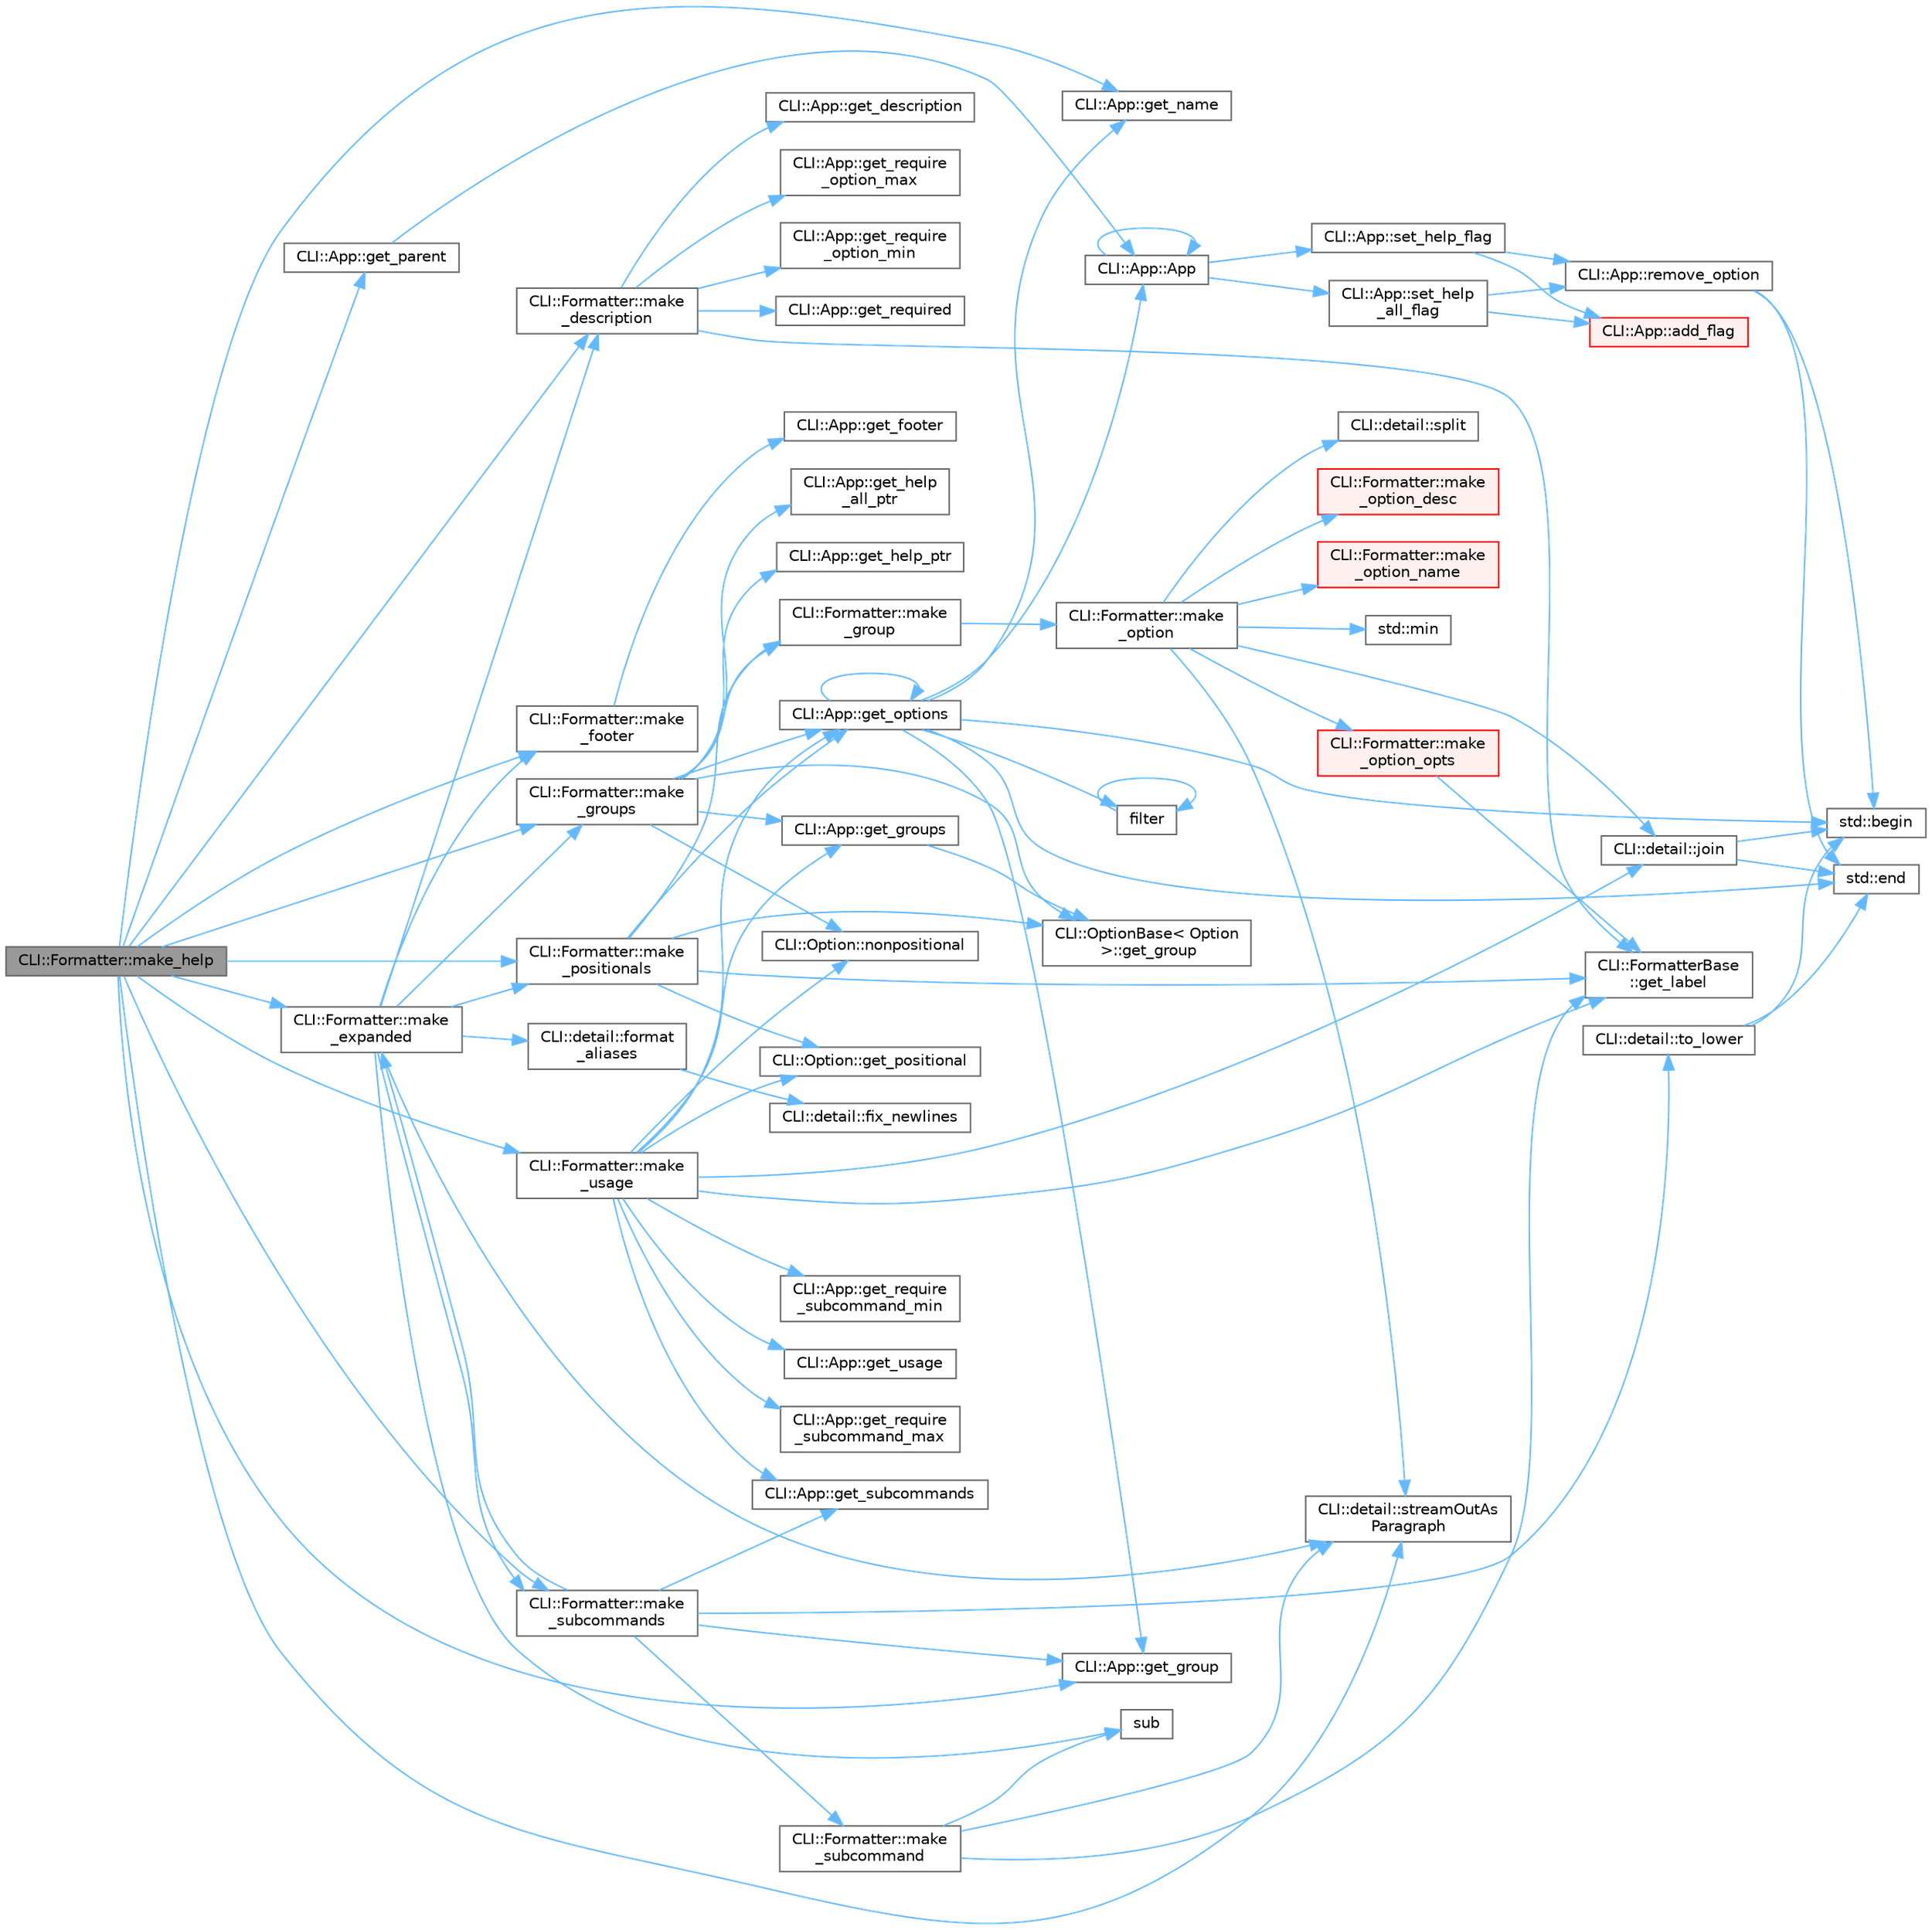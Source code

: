 digraph "CLI::Formatter::make_help"
{
 // LATEX_PDF_SIZE
  bgcolor="transparent";
  edge [fontname=Helvetica,fontsize=10,labelfontname=Helvetica,labelfontsize=10];
  node [fontname=Helvetica,fontsize=10,shape=box,height=0.2,width=0.4];
  rankdir="LR";
  Node1 [id="Node000001",label="CLI::Formatter::make_help",height=0.2,width=0.4,color="gray40", fillcolor="grey60", style="filled", fontcolor="black",tooltip="This puts everything together"];
  Node1 -> Node2 [id="edge1_Node000001_Node000002",color="steelblue1",style="solid",tooltip=" "];
  Node2 [id="Node000002",label="CLI::App::get_group",height=0.2,width=0.4,color="grey40", fillcolor="white", style="filled",URL="$class_c_l_i_1_1_app.html#ac1058e542c8b26a4246a77118d70aef5",tooltip="Get the group of this subcommand"];
  Node1 -> Node3 [id="edge2_Node000001_Node000003",color="steelblue1",style="solid",tooltip=" "];
  Node3 [id="Node000003",label="CLI::App::get_name",height=0.2,width=0.4,color="grey40", fillcolor="white", style="filled",URL="$class_c_l_i_1_1_app.html#af49a4f4b6c019a65a10b3c1bd830a1f8",tooltip="Get the name of the current app"];
  Node1 -> Node4 [id="edge3_Node000001_Node000004",color="steelblue1",style="solid",tooltip=" "];
  Node4 [id="Node000004",label="CLI::App::get_parent",height=0.2,width=0.4,color="grey40", fillcolor="white", style="filled",URL="$class_c_l_i_1_1_app.html#a5f31177cf639f148d3a315861ff6ca5c",tooltip="Get the parent of this subcommand (or nullptr if main app)"];
  Node4 -> Node5 [id="edge4_Node000004_Node000005",color="steelblue1",style="solid",tooltip=" "];
  Node5 [id="Node000005",label="CLI::App::App",height=0.2,width=0.4,color="grey40", fillcolor="white", style="filled",URL="$class_c_l_i_1_1_app.html#a8f5ebc36dcdff351cce50e3d3b89974f",tooltip="Special private constructor for subcommand"];
  Node5 -> Node5 [id="edge5_Node000005_Node000005",color="steelblue1",style="solid",tooltip=" "];
  Node5 -> Node6 [id="edge6_Node000005_Node000006",color="steelblue1",style="solid",tooltip=" "];
  Node6 [id="Node000006",label="CLI::App::set_help\l_all_flag",height=0.2,width=0.4,color="grey40", fillcolor="white", style="filled",URL="$class_c_l_i_1_1_app.html#af73694f6a3cc42e29e7274b77fdb5720",tooltip="Set a help all flag, replaced the existing one if present"];
  Node6 -> Node7 [id="edge7_Node000006_Node000007",color="steelblue1",style="solid",tooltip=" "];
  Node7 [id="Node000007",label="CLI::App::add_flag",height=0.2,width=0.4,color="red", fillcolor="#FFF0F0", style="filled",URL="$class_c_l_i_1_1_app.html#a5fef22317a182fa5db1d7b1af4c89c68",tooltip="Add a flag with no description or variable assignment"];
  Node6 -> Node91 [id="edge8_Node000006_Node000091",color="steelblue1",style="solid",tooltip=" "];
  Node91 [id="Node000091",label="CLI::App::remove_option",height=0.2,width=0.4,color="grey40", fillcolor="white", style="filled",URL="$class_c_l_i_1_1_app.html#a8e09991d2a23ae48aff139c8eda5f6c7",tooltip="Removes an option from the App. Takes an option pointer. Returns true if found and removed."];
  Node91 -> Node10 [id="edge9_Node000091_Node000010",color="steelblue1",style="solid",tooltip=" "];
  Node10 [id="Node000010",label="std::begin",height=0.2,width=0.4,color="grey40", fillcolor="white", style="filled",URL="$namespacestd.html#aec76fc52a775d29bc4058c8e1405045a",tooltip=" "];
  Node91 -> Node11 [id="edge10_Node000091_Node000011",color="steelblue1",style="solid",tooltip=" "];
  Node11 [id="Node000011",label="std::end",height=0.2,width=0.4,color="grey40", fillcolor="white", style="filled",URL="$namespacestd.html#a35f71a4c49ddf38bb590177e3a4b2598",tooltip=" "];
  Node5 -> Node93 [id="edge11_Node000005_Node000093",color="steelblue1",style="solid",tooltip=" "];
  Node93 [id="Node000093",label="CLI::App::set_help_flag",height=0.2,width=0.4,color="grey40", fillcolor="white", style="filled",URL="$class_c_l_i_1_1_app.html#a0d5c8de603f1911aee549b649c68e083",tooltip="Set a help flag, replace the existing one if present"];
  Node93 -> Node7 [id="edge12_Node000093_Node000007",color="steelblue1",style="solid",tooltip=" "];
  Node93 -> Node91 [id="edge13_Node000093_Node000091",color="steelblue1",style="solid",tooltip=" "];
  Node1 -> Node94 [id="edge14_Node000001_Node000094",color="steelblue1",style="solid",tooltip=" "];
  Node94 [id="Node000094",label="CLI::Formatter::make\l_description",height=0.2,width=0.4,color="grey40", fillcolor="white", style="filled",URL="$class_c_l_i_1_1_formatter.html#ac74cd92603dfd527bf28712f420329cf",tooltip="This displays the description line"];
  Node94 -> Node95 [id="edge15_Node000094_Node000095",color="steelblue1",style="solid",tooltip=" "];
  Node95 [id="Node000095",label="CLI::App::get_description",height=0.2,width=0.4,color="grey40", fillcolor="white", style="filled",URL="$class_c_l_i_1_1_app.html#aea5b9c25368e0013c5e0e4ba96e42251",tooltip="Get the app or subcommand description"];
  Node94 -> Node96 [id="edge16_Node000094_Node000096",color="steelblue1",style="solid",tooltip=" "];
  Node96 [id="Node000096",label="CLI::FormatterBase\l::get_label",height=0.2,width=0.4,color="grey40", fillcolor="white", style="filled",URL="$class_c_l_i_1_1_formatter_base.html#a54964b2d7823ac3f396c8c75c4c05fb6",tooltip="Get the current value of a name (REQUIRED, etc.)"];
  Node94 -> Node97 [id="edge17_Node000094_Node000097",color="steelblue1",style="solid",tooltip=" "];
  Node97 [id="Node000097",label="CLI::App::get_require\l_option_max",height=0.2,width=0.4,color="grey40", fillcolor="white", style="filled",URL="$class_c_l_i_1_1_app.html#a7bdf333b23a1e4b6bb6ce2ed57b19fb9",tooltip="Get the required max option value"];
  Node94 -> Node98 [id="edge18_Node000094_Node000098",color="steelblue1",style="solid",tooltip=" "];
  Node98 [id="Node000098",label="CLI::App::get_require\l_option_min",height=0.2,width=0.4,color="grey40", fillcolor="white", style="filled",URL="$class_c_l_i_1_1_app.html#aafb98fc2ecd7dae93edfe7c4d9f8f8dd",tooltip="Get the required min option value"];
  Node94 -> Node99 [id="edge19_Node000094_Node000099",color="steelblue1",style="solid",tooltip=" "];
  Node99 [id="Node000099",label="CLI::App::get_required",height=0.2,width=0.4,color="grey40", fillcolor="white", style="filled",URL="$class_c_l_i_1_1_app.html#a9c23181aac9cc4f601e5212c6e7b3ad1",tooltip="Get the status of required"];
  Node1 -> Node100 [id="edge20_Node000001_Node000100",color="steelblue1",style="solid",tooltip=" "];
  Node100 [id="Node000100",label="CLI::Formatter::make\l_expanded",height=0.2,width=0.4,color="grey40", fillcolor="white", style="filled",URL="$class_c_l_i_1_1_formatter.html#a32055de4097df7f57da00ea7f427d201",tooltip="This prints out a subcommand in help-all"];
  Node100 -> Node101 [id="edge21_Node000100_Node000101",color="steelblue1",style="solid",tooltip=" "];
  Node101 [id="Node000101",label="CLI::detail::format\l_aliases",height=0.2,width=0.4,color="grey40", fillcolor="white", style="filled",URL="$namespace_c_l_i_1_1detail.html#ac1c41ac7dd2dbc764dddaf59b5e97d80",tooltip="Print subcommand aliases"];
  Node101 -> Node102 [id="edge22_Node000101_Node000102",color="steelblue1",style="solid",tooltip=" "];
  Node102 [id="Node000102",label="CLI::detail::fix_newlines",height=0.2,width=0.4,color="grey40", fillcolor="white", style="filled",URL="$namespace_c_l_i_1_1detail.html#a0bb56c1837f1f550644f764dda001255",tooltip=" "];
  Node100 -> Node94 [id="edge23_Node000100_Node000094",color="steelblue1",style="solid",tooltip=" "];
  Node100 -> Node103 [id="edge24_Node000100_Node000103",color="steelblue1",style="solid",tooltip=" "];
  Node103 [id="Node000103",label="CLI::Formatter::make\l_footer",height=0.2,width=0.4,color="grey40", fillcolor="white", style="filled",URL="$class_c_l_i_1_1_formatter.html#a7f7a77cd112d6c279ac1175a8ebd3e6d",tooltip="This prints out all the groups of options"];
  Node103 -> Node104 [id="edge25_Node000103_Node000104",color="steelblue1",style="solid",tooltip=" "];
  Node104 [id="Node000104",label="CLI::App::get_footer",height=0.2,width=0.4,color="grey40", fillcolor="white", style="filled",URL="$class_c_l_i_1_1_app.html#a5192429632c8cd56674e0ccdc1a8d0bd",tooltip="Generate and return the footer."];
  Node100 -> Node105 [id="edge26_Node000100_Node000105",color="steelblue1",style="solid",tooltip=" "];
  Node105 [id="Node000105",label="CLI::Formatter::make\l_groups",height=0.2,width=0.4,color="grey40", fillcolor="white", style="filled",URL="$class_c_l_i_1_1_formatter.html#a19cff35f1e11d0322cafc9dc7a0cdc6a",tooltip="This prints out all the groups of options"];
  Node105 -> Node82 [id="edge27_Node000105_Node000082",color="steelblue1",style="solid",tooltip=" "];
  Node82 [id="Node000082",label="CLI::OptionBase\< Option\l \>::get_group",height=0.2,width=0.4,color="grey40", fillcolor="white", style="filled",URL="$class_c_l_i_1_1_option_base.html#aeb86193da05c10a12814ce45d2d16e0d",tooltip=" "];
  Node105 -> Node106 [id="edge28_Node000105_Node000106",color="steelblue1",style="solid",tooltip=" "];
  Node106 [id="Node000106",label="CLI::App::get_groups",height=0.2,width=0.4,color="grey40", fillcolor="white", style="filled",URL="$class_c_l_i_1_1_app.html#aa2b6c37cf80e0535023703f8750502b2",tooltip="Get the groups available directly from this option (in order)"];
  Node106 -> Node82 [id="edge29_Node000106_Node000082",color="steelblue1",style="solid",tooltip=" "];
  Node105 -> Node107 [id="edge30_Node000105_Node000107",color="steelblue1",style="solid",tooltip=" "];
  Node107 [id="Node000107",label="CLI::App::get_help\l_all_ptr",height=0.2,width=0.4,color="grey40", fillcolor="white", style="filled",URL="$class_c_l_i_1_1_app.html#a55101fd7a6a2408b099b03b52f6f122e",tooltip="Get a pointer to the help all flag. (const)"];
  Node105 -> Node108 [id="edge31_Node000105_Node000108",color="steelblue1",style="solid",tooltip=" "];
  Node108 [id="Node000108",label="CLI::App::get_help_ptr",height=0.2,width=0.4,color="grey40", fillcolor="white", style="filled",URL="$class_c_l_i_1_1_app.html#a4720d5ded12ab00d3aa76bd195ad92be",tooltip="Get a pointer to the help flag."];
  Node105 -> Node109 [id="edge32_Node000105_Node000109",color="steelblue1",style="solid",tooltip=" "];
  Node109 [id="Node000109",label="CLI::App::get_options",height=0.2,width=0.4,color="grey40", fillcolor="white", style="filled",URL="$class_c_l_i_1_1_app.html#ad646b54ad750e4218b60603db85341e9",tooltip="Get the list of options (user facing function, so returns raw pointers), has optional filter function"];
  Node109 -> Node5 [id="edge33_Node000109_Node000005",color="steelblue1",style="solid",tooltip=" "];
  Node109 -> Node10 [id="edge34_Node000109_Node000010",color="steelblue1",style="solid",tooltip=" "];
  Node109 -> Node11 [id="edge35_Node000109_Node000011",color="steelblue1",style="solid",tooltip=" "];
  Node109 -> Node110 [id="edge36_Node000109_Node000110",color="steelblue1",style="solid",tooltip=" "];
  Node110 [id="Node000110",label="filter",height=0.2,width=0.4,color="grey40", fillcolor="white", style="filled",URL="$spine-cocos2dx_8cpp.html#ae976ff2ddeccb72b53e8f53775044589",tooltip=" "];
  Node110 -> Node110 [id="edge37_Node000110_Node000110",color="steelblue1",style="solid",tooltip=" "];
  Node109 -> Node2 [id="edge38_Node000109_Node000002",color="steelblue1",style="solid",tooltip=" "];
  Node109 -> Node3 [id="edge39_Node000109_Node000003",color="steelblue1",style="solid",tooltip=" "];
  Node109 -> Node109 [id="edge40_Node000109_Node000109",color="steelblue1",style="solid",tooltip=" "];
  Node105 -> Node111 [id="edge41_Node000105_Node000111",color="steelblue1",style="solid",tooltip=" "];
  Node111 [id="Node000111",label="CLI::Formatter::make\l_group",height=0.2,width=0.4,color="grey40", fillcolor="white", style="filled",URL="$class_c_l_i_1_1_formatter.html#a7437125efe9b3516a3313547b31f813e",tooltip=" "];
  Node111 -> Node112 [id="edge42_Node000111_Node000112",color="steelblue1",style="solid",tooltip=" "];
  Node112 [id="Node000112",label="CLI::Formatter::make\l_option",height=0.2,width=0.4,color="grey40", fillcolor="white", style="filled",URL="$class_c_l_i_1_1_formatter.html#a7d6158cbbc596fd87cecb0601196b054",tooltip="This prints out an option help line, either positional or optional form"];
  Node112 -> Node85 [id="edge43_Node000112_Node000085",color="steelblue1",style="solid",tooltip=" "];
  Node85 [id="Node000085",label="CLI::detail::join",height=0.2,width=0.4,color="grey40", fillcolor="white", style="filled",URL="$namespace_c_l_i_1_1detail.html#ab351f13ec104e2cba19ec6baf4a552f6",tooltip="Simple function to join a string"];
  Node85 -> Node10 [id="edge44_Node000085_Node000010",color="steelblue1",style="solid",tooltip=" "];
  Node85 -> Node11 [id="edge45_Node000085_Node000011",color="steelblue1",style="solid",tooltip=" "];
  Node112 -> Node113 [id="edge46_Node000112_Node000113",color="steelblue1",style="solid",tooltip=" "];
  Node113 [id="Node000113",label="CLI::Formatter::make\l_option_desc",height=0.2,width=0.4,color="red", fillcolor="#FFF0F0", style="filled",URL="$class_c_l_i_1_1_formatter.html#acb3da9c5d8c3637b915987abd1599734",tooltip="This is the description. Default: Right column, on new line if left column too large"];
  Node112 -> Node115 [id="edge47_Node000112_Node000115",color="steelblue1",style="solid",tooltip=" "];
  Node115 [id="Node000115",label="CLI::Formatter::make\l_option_name",height=0.2,width=0.4,color="red", fillcolor="#FFF0F0", style="filled",URL="$class_c_l_i_1_1_formatter.html#a1f9291269b6daf74361222e1149c1afb",tooltip="This is the name part of an option, Default: left column"];
  Node112 -> Node116 [id="edge48_Node000112_Node000116",color="steelblue1",style="solid",tooltip=" "];
  Node116 [id="Node000116",label="CLI::Formatter::make\l_option_opts",height=0.2,width=0.4,color="red", fillcolor="#FFF0F0", style="filled",URL="$class_c_l_i_1_1_formatter.html#aea58f88b1c39121b81540c0685439a93",tooltip="This is the options part of the name, Default: combined into left column"];
  Node116 -> Node96 [id="edge49_Node000116_Node000096",color="steelblue1",style="solid",tooltip=" "];
  Node112 -> Node129 [id="edge50_Node000112_Node000129",color="steelblue1",style="solid",tooltip=" "];
  Node129 [id="Node000129",label="std::min",height=0.2,width=0.4,color="grey40", fillcolor="white", style="filled",URL="$namespacestd.html#ac7b9885417769949d76890454b6d072e",tooltip=" "];
  Node112 -> Node130 [id="edge51_Node000112_Node000130",color="steelblue1",style="solid",tooltip=" "];
  Node130 [id="Node000130",label="CLI::detail::split",height=0.2,width=0.4,color="grey40", fillcolor="white", style="filled",URL="$namespace_c_l_i_1_1detail.html#a51c7de56768f2801b0cf95f247b01f06",tooltip="Split a string by a delim"];
  Node112 -> Node131 [id="edge52_Node000112_Node000131",color="steelblue1",style="solid",tooltip=" "];
  Node131 [id="Node000131",label="CLI::detail::streamOutAs\lParagraph",height=0.2,width=0.4,color="grey40", fillcolor="white", style="filled",URL="$namespace_c_l_i_1_1detail.html#aba8acb69d3f42ae2270f4fba2d5deb44",tooltip=" "];
  Node105 -> Node132 [id="edge53_Node000105_Node000132",color="steelblue1",style="solid",tooltip=" "];
  Node132 [id="Node000132",label="CLI::Option::nonpositional",height=0.2,width=0.4,color="grey40", fillcolor="white", style="filled",URL="$class_c_l_i_1_1_option.html#a6208cfc282d4029741775092a4e9c52d",tooltip="True if option has at least one non-positional name"];
  Node100 -> Node133 [id="edge54_Node000100_Node000133",color="steelblue1",style="solid",tooltip=" "];
  Node133 [id="Node000133",label="CLI::Formatter::make\l_positionals",height=0.2,width=0.4,color="grey40", fillcolor="white", style="filled",URL="$class_c_l_i_1_1_formatter.html#aa1f17baeee2e2d6ab30297fe5faf8552",tooltip="This prints out just the positionals \"group\""];
  Node133 -> Node82 [id="edge55_Node000133_Node000082",color="steelblue1",style="solid",tooltip=" "];
  Node133 -> Node96 [id="edge56_Node000133_Node000096",color="steelblue1",style="solid",tooltip=" "];
  Node133 -> Node109 [id="edge57_Node000133_Node000109",color="steelblue1",style="solid",tooltip=" "];
  Node133 -> Node86 [id="edge58_Node000133_Node000086",color="steelblue1",style="solid",tooltip=" "];
  Node86 [id="Node000086",label="CLI::Option::get_positional",height=0.2,width=0.4,color="grey40", fillcolor="white", style="filled",URL="$class_c_l_i_1_1_option.html#a0f23a3a1ed7c5a47585117a4c9f27120",tooltip="True if the argument can be given directly"];
  Node133 -> Node111 [id="edge59_Node000133_Node000111",color="steelblue1",style="solid",tooltip=" "];
  Node100 -> Node134 [id="edge60_Node000100_Node000134",color="steelblue1",style="solid",tooltip=" "];
  Node134 [id="Node000134",label="CLI::Formatter::make\l_subcommands",height=0.2,width=0.4,color="grey40", fillcolor="white", style="filled",URL="$class_c_l_i_1_1_formatter.html#aaeb7e461f2e1afe437b53d4990cd3422",tooltip="This prints out all the subcommands"];
  Node134 -> Node2 [id="edge61_Node000134_Node000002",color="steelblue1",style="solid",tooltip=" "];
  Node134 -> Node135 [id="edge62_Node000134_Node000135",color="steelblue1",style="solid",tooltip=" "];
  Node135 [id="Node000135",label="CLI::App::get_subcommands",height=0.2,width=0.4,color="grey40", fillcolor="white", style="filled",URL="$class_c_l_i_1_1_app.html#acf060646654eaf47a4cf608f5e4d03b1",tooltip=" "];
  Node134 -> Node100 [id="edge63_Node000134_Node000100",color="steelblue1",style="solid",tooltip=" "];
  Node134 -> Node136 [id="edge64_Node000134_Node000136",color="steelblue1",style="solid",tooltip=" "];
  Node136 [id="Node000136",label="CLI::Formatter::make\l_subcommand",height=0.2,width=0.4,color="grey40", fillcolor="white", style="filled",URL="$class_c_l_i_1_1_formatter.html#a9f523ad9792c9c2231c974934c853a5a",tooltip="This prints out a subcommand"];
  Node136 -> Node96 [id="edge65_Node000136_Node000096",color="steelblue1",style="solid",tooltip=" "];
  Node136 -> Node131 [id="edge66_Node000136_Node000131",color="steelblue1",style="solid",tooltip=" "];
  Node136 -> Node137 [id="edge67_Node000136_Node000137",color="steelblue1",style="solid",tooltip=" "];
  Node137 [id="Node000137",label="sub",height=0.2,width=0.4,color="grey40", fillcolor="white", style="filled",URL="$svd__common_8h.html#abbcc1b1ba3de417b2c556b7a2f6d54f6",tooltip=" "];
  Node134 -> Node17 [id="edge68_Node000134_Node000017",color="steelblue1",style="solid",tooltip=" "];
  Node17 [id="Node000017",label="CLI::detail::to_lower",height=0.2,width=0.4,color="grey40", fillcolor="white", style="filled",URL="$namespace_c_l_i_1_1detail.html#ae83709ec148057ec53df4383645727e9",tooltip="Return a lower case version of a string"];
  Node17 -> Node10 [id="edge69_Node000017_Node000010",color="steelblue1",style="solid",tooltip=" "];
  Node17 -> Node11 [id="edge70_Node000017_Node000011",color="steelblue1",style="solid",tooltip=" "];
  Node100 -> Node131 [id="edge71_Node000100_Node000131",color="steelblue1",style="solid",tooltip=" "];
  Node100 -> Node137 [id="edge72_Node000100_Node000137",color="steelblue1",style="solid",tooltip=" "];
  Node1 -> Node103 [id="edge73_Node000001_Node000103",color="steelblue1",style="solid",tooltip=" "];
  Node1 -> Node105 [id="edge74_Node000001_Node000105",color="steelblue1",style="solid",tooltip=" "];
  Node1 -> Node133 [id="edge75_Node000001_Node000133",color="steelblue1",style="solid",tooltip=" "];
  Node1 -> Node134 [id="edge76_Node000001_Node000134",color="steelblue1",style="solid",tooltip=" "];
  Node1 -> Node138 [id="edge77_Node000001_Node000138",color="steelblue1",style="solid",tooltip=" "];
  Node138 [id="Node000138",label="CLI::Formatter::make\l_usage",height=0.2,width=0.4,color="grey40", fillcolor="white", style="filled",URL="$class_c_l_i_1_1_formatter.html#a1e9b2e813a3b17ba9d50277d557a3a9b",tooltip="This displays the usage line"];
  Node138 -> Node106 [id="edge78_Node000138_Node000106",color="steelblue1",style="solid",tooltip=" "];
  Node138 -> Node96 [id="edge79_Node000138_Node000096",color="steelblue1",style="solid",tooltip=" "];
  Node138 -> Node109 [id="edge80_Node000138_Node000109",color="steelblue1",style="solid",tooltip=" "];
  Node138 -> Node86 [id="edge81_Node000138_Node000086",color="steelblue1",style="solid",tooltip=" "];
  Node138 -> Node139 [id="edge82_Node000138_Node000139",color="steelblue1",style="solid",tooltip=" "];
  Node139 [id="Node000139",label="CLI::App::get_require\l_subcommand_max",height=0.2,width=0.4,color="grey40", fillcolor="white", style="filled",URL="$class_c_l_i_1_1_app.html#a425f5ffd4b15679a2d61c7e27f4837e2",tooltip="Get the required max subcommand value"];
  Node138 -> Node140 [id="edge83_Node000138_Node000140",color="steelblue1",style="solid",tooltip=" "];
  Node140 [id="Node000140",label="CLI::App::get_require\l_subcommand_min",height=0.2,width=0.4,color="grey40", fillcolor="white", style="filled",URL="$class_c_l_i_1_1_app.html#af0a6df4531c0faaf2f6443f0743f2fd5",tooltip="Get the required min subcommand value"];
  Node138 -> Node135 [id="edge84_Node000138_Node000135",color="steelblue1",style="solid",tooltip=" "];
  Node138 -> Node141 [id="edge85_Node000138_Node000141",color="steelblue1",style="solid",tooltip=" "];
  Node141 [id="Node000141",label="CLI::App::get_usage",height=0.2,width=0.4,color="grey40", fillcolor="white", style="filled",URL="$class_c_l_i_1_1_app.html#a1980f43743c6506199a5a4fbc0451ee3",tooltip="Generate and return the usage."];
  Node138 -> Node85 [id="edge86_Node000138_Node000085",color="steelblue1",style="solid",tooltip=" "];
  Node138 -> Node132 [id="edge87_Node000138_Node000132",color="steelblue1",style="solid",tooltip=" "];
  Node1 -> Node131 [id="edge88_Node000001_Node000131",color="steelblue1",style="solid",tooltip=" "];
}
